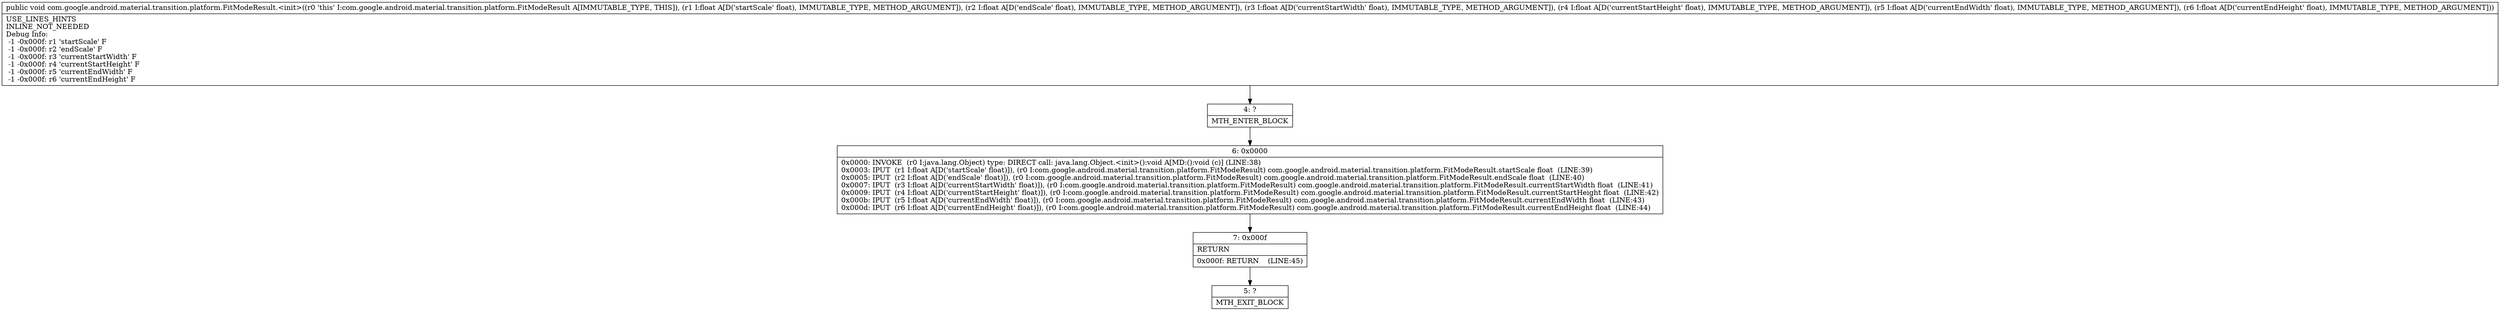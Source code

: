 digraph "CFG forcom.google.android.material.transition.platform.FitModeResult.\<init\>(FFFFFF)V" {
Node_4 [shape=record,label="{4\:\ ?|MTH_ENTER_BLOCK\l}"];
Node_6 [shape=record,label="{6\:\ 0x0000|0x0000: INVOKE  (r0 I:java.lang.Object) type: DIRECT call: java.lang.Object.\<init\>():void A[MD:():void (c)] (LINE:38)\l0x0003: IPUT  (r1 I:float A[D('startScale' float)]), (r0 I:com.google.android.material.transition.platform.FitModeResult) com.google.android.material.transition.platform.FitModeResult.startScale float  (LINE:39)\l0x0005: IPUT  (r2 I:float A[D('endScale' float)]), (r0 I:com.google.android.material.transition.platform.FitModeResult) com.google.android.material.transition.platform.FitModeResult.endScale float  (LINE:40)\l0x0007: IPUT  (r3 I:float A[D('currentStartWidth' float)]), (r0 I:com.google.android.material.transition.platform.FitModeResult) com.google.android.material.transition.platform.FitModeResult.currentStartWidth float  (LINE:41)\l0x0009: IPUT  (r4 I:float A[D('currentStartHeight' float)]), (r0 I:com.google.android.material.transition.platform.FitModeResult) com.google.android.material.transition.platform.FitModeResult.currentStartHeight float  (LINE:42)\l0x000b: IPUT  (r5 I:float A[D('currentEndWidth' float)]), (r0 I:com.google.android.material.transition.platform.FitModeResult) com.google.android.material.transition.platform.FitModeResult.currentEndWidth float  (LINE:43)\l0x000d: IPUT  (r6 I:float A[D('currentEndHeight' float)]), (r0 I:com.google.android.material.transition.platform.FitModeResult) com.google.android.material.transition.platform.FitModeResult.currentEndHeight float  (LINE:44)\l}"];
Node_7 [shape=record,label="{7\:\ 0x000f|RETURN\l|0x000f: RETURN    (LINE:45)\l}"];
Node_5 [shape=record,label="{5\:\ ?|MTH_EXIT_BLOCK\l}"];
MethodNode[shape=record,label="{public void com.google.android.material.transition.platform.FitModeResult.\<init\>((r0 'this' I:com.google.android.material.transition.platform.FitModeResult A[IMMUTABLE_TYPE, THIS]), (r1 I:float A[D('startScale' float), IMMUTABLE_TYPE, METHOD_ARGUMENT]), (r2 I:float A[D('endScale' float), IMMUTABLE_TYPE, METHOD_ARGUMENT]), (r3 I:float A[D('currentStartWidth' float), IMMUTABLE_TYPE, METHOD_ARGUMENT]), (r4 I:float A[D('currentStartHeight' float), IMMUTABLE_TYPE, METHOD_ARGUMENT]), (r5 I:float A[D('currentEndWidth' float), IMMUTABLE_TYPE, METHOD_ARGUMENT]), (r6 I:float A[D('currentEndHeight' float), IMMUTABLE_TYPE, METHOD_ARGUMENT]))  | USE_LINES_HINTS\lINLINE_NOT_NEEDED\lDebug Info:\l  \-1 \-0x000f: r1 'startScale' F\l  \-1 \-0x000f: r2 'endScale' F\l  \-1 \-0x000f: r3 'currentStartWidth' F\l  \-1 \-0x000f: r4 'currentStartHeight' F\l  \-1 \-0x000f: r5 'currentEndWidth' F\l  \-1 \-0x000f: r6 'currentEndHeight' F\l}"];
MethodNode -> Node_4;Node_4 -> Node_6;
Node_6 -> Node_7;
Node_7 -> Node_5;
}

